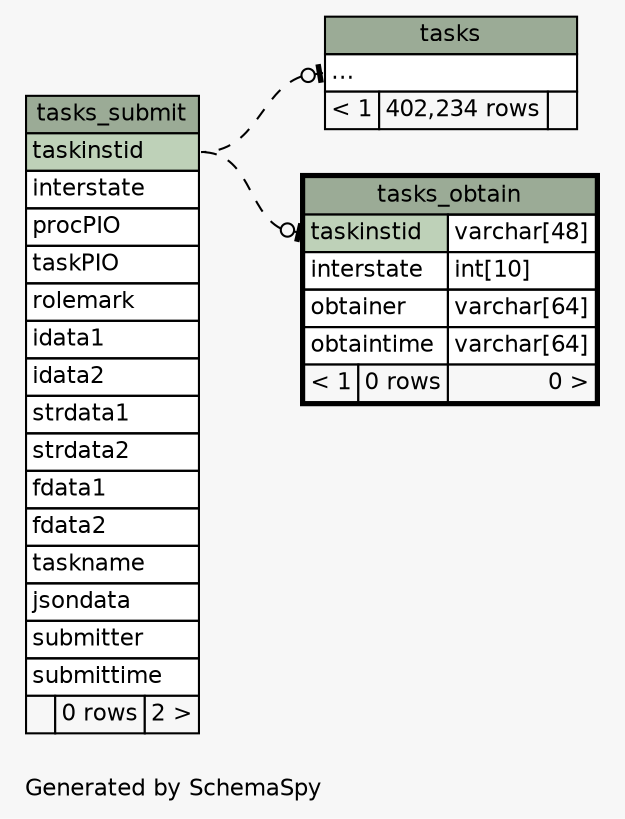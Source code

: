 // dot 2.26.0 on Linux 2.6.32-504.8.1.el6.x86_64
// SchemaSpy rev 590
digraph "impliedTwoDegreesRelationshipsDiagram" {
  graph [
    rankdir="RL"
    bgcolor="#f7f7f7"
    label="\nGenerated by SchemaSpy"
    labeljust="l"
    nodesep="0.18"
    ranksep="0.46"
    fontname="Helvetica"
    fontsize="11"
  ];
  node [
    fontname="Helvetica"
    fontsize="11"
    shape="plaintext"
  ];
  edge [
    arrowsize="0.8"
  ];
  "tasks":"elipses":w -> "tasks_submit":"taskinstid":e [arrowhead=none dir=back arrowtail=teeodot style=dashed];
  "tasks_obtain":"taskinstid":w -> "tasks_submit":"taskinstid":e [arrowhead=none dir=back arrowtail=teeodot style=dashed];
  "tasks" [
    label=<
    <TABLE BORDER="0" CELLBORDER="1" CELLSPACING="0" BGCOLOR="#ffffff">
      <TR><TD COLSPAN="3" BGCOLOR="#9bab96" ALIGN="CENTER">tasks</TD></TR>
      <TR><TD PORT="elipses" COLSPAN="3" ALIGN="LEFT">...</TD></TR>
      <TR><TD ALIGN="LEFT" BGCOLOR="#f7f7f7">&lt; 1</TD><TD ALIGN="RIGHT" BGCOLOR="#f7f7f7">402,234 rows</TD><TD ALIGN="RIGHT" BGCOLOR="#f7f7f7">  </TD></TR>
    </TABLE>>
    URL="tasks.html"
    tooltip="tasks"
  ];
  "tasks_obtain" [
    label=<
    <TABLE BORDER="2" CELLBORDER="1" CELLSPACING="0" BGCOLOR="#ffffff">
      <TR><TD COLSPAN="3" BGCOLOR="#9bab96" ALIGN="CENTER">tasks_obtain</TD></TR>
      <TR><TD PORT="taskinstid" COLSPAN="2" BGCOLOR="#bed1b8" ALIGN="LEFT">taskinstid</TD><TD PORT="taskinstid.type" ALIGN="LEFT">varchar[48]</TD></TR>
      <TR><TD PORT="interstate" COLSPAN="2" ALIGN="LEFT">interstate</TD><TD PORT="interstate.type" ALIGN="LEFT">int[10]</TD></TR>
      <TR><TD PORT="obtainer" COLSPAN="2" ALIGN="LEFT">obtainer</TD><TD PORT="obtainer.type" ALIGN="LEFT">varchar[64]</TD></TR>
      <TR><TD PORT="obtaintime" COLSPAN="2" ALIGN="LEFT">obtaintime</TD><TD PORT="obtaintime.type" ALIGN="LEFT">varchar[64]</TD></TR>
      <TR><TD ALIGN="LEFT" BGCOLOR="#f7f7f7">&lt; 1</TD><TD ALIGN="RIGHT" BGCOLOR="#f7f7f7">0 rows</TD><TD ALIGN="RIGHT" BGCOLOR="#f7f7f7">0 &gt;</TD></TR>
    </TABLE>>
    URL="tasks_obtain.html"
    tooltip="tasks_obtain"
  ];
  "tasks_submit" [
    label=<
    <TABLE BORDER="0" CELLBORDER="1" CELLSPACING="0" BGCOLOR="#ffffff">
      <TR><TD COLSPAN="3" BGCOLOR="#9bab96" ALIGN="CENTER">tasks_submit</TD></TR>
      <TR><TD PORT="taskinstid" COLSPAN="3" BGCOLOR="#bed1b8" ALIGN="LEFT">taskinstid</TD></TR>
      <TR><TD PORT="interstate" COLSPAN="3" ALIGN="LEFT">interstate</TD></TR>
      <TR><TD PORT="procPIO" COLSPAN="3" ALIGN="LEFT">procPIO</TD></TR>
      <TR><TD PORT="taskPIO" COLSPAN="3" ALIGN="LEFT">taskPIO</TD></TR>
      <TR><TD PORT="rolemark" COLSPAN="3" ALIGN="LEFT">rolemark</TD></TR>
      <TR><TD PORT="idata1" COLSPAN="3" ALIGN="LEFT">idata1</TD></TR>
      <TR><TD PORT="idata2" COLSPAN="3" ALIGN="LEFT">idata2</TD></TR>
      <TR><TD PORT="strdata1" COLSPAN="3" ALIGN="LEFT">strdata1</TD></TR>
      <TR><TD PORT="strdata2" COLSPAN="3" ALIGN="LEFT">strdata2</TD></TR>
      <TR><TD PORT="fdata1" COLSPAN="3" ALIGN="LEFT">fdata1</TD></TR>
      <TR><TD PORT="fdata2" COLSPAN="3" ALIGN="LEFT">fdata2</TD></TR>
      <TR><TD PORT="taskname" COLSPAN="3" ALIGN="LEFT">taskname</TD></TR>
      <TR><TD PORT="jsondata" COLSPAN="3" ALIGN="LEFT">jsondata</TD></TR>
      <TR><TD PORT="submitter" COLSPAN="3" ALIGN="LEFT">submitter</TD></TR>
      <TR><TD PORT="submittime" COLSPAN="3" ALIGN="LEFT">submittime</TD></TR>
      <TR><TD ALIGN="LEFT" BGCOLOR="#f7f7f7">  </TD><TD ALIGN="RIGHT" BGCOLOR="#f7f7f7">0 rows</TD><TD ALIGN="RIGHT" BGCOLOR="#f7f7f7">2 &gt;</TD></TR>
    </TABLE>>
    URL="tasks_submit.html"
    tooltip="tasks_submit"
  ];
}
